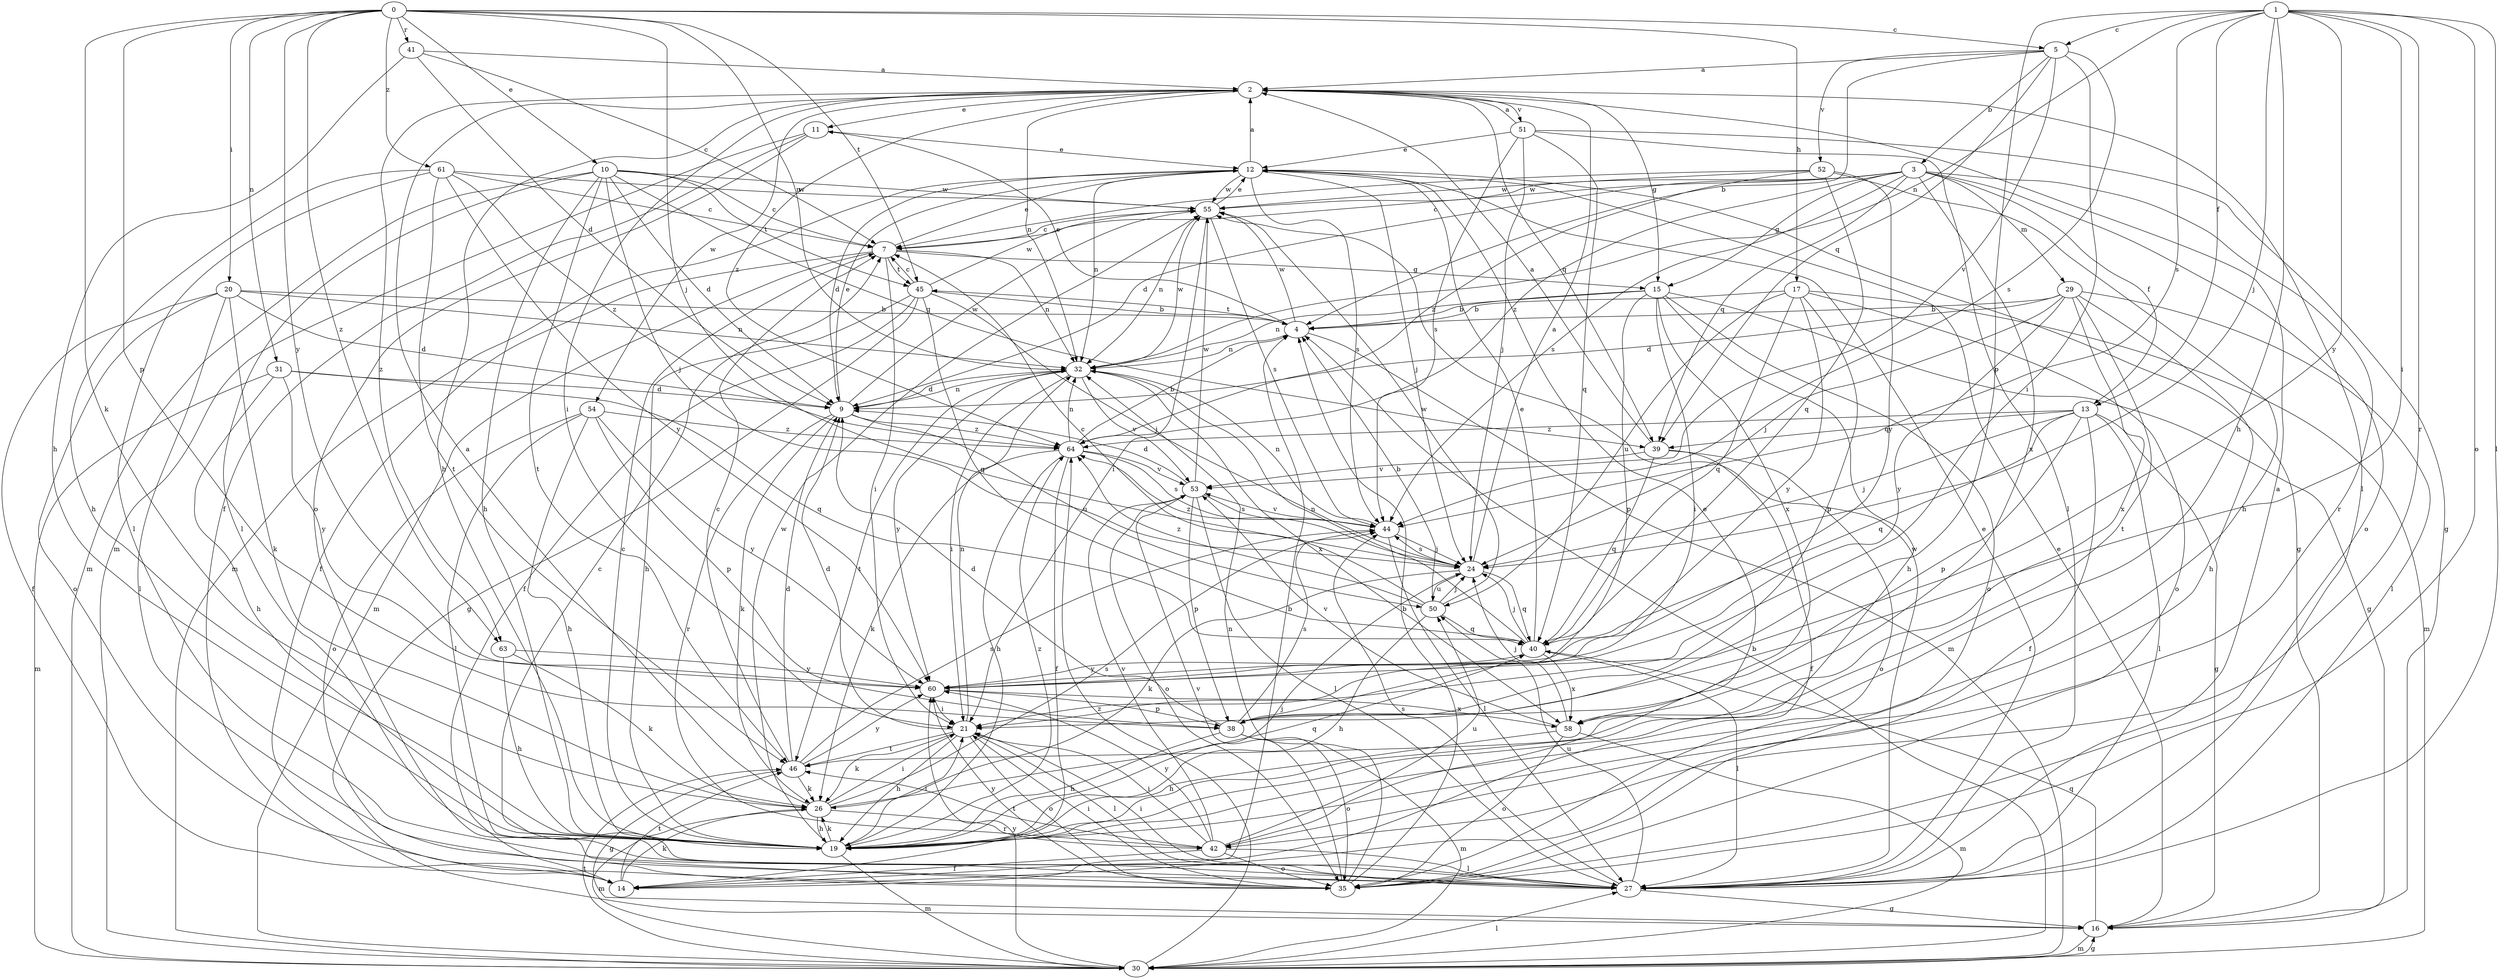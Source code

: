 strict digraph  {
0;
1;
2;
3;
4;
5;
7;
9;
10;
11;
12;
13;
14;
15;
16;
17;
19;
20;
21;
24;
26;
27;
29;
30;
31;
32;
35;
38;
39;
40;
41;
42;
44;
45;
46;
50;
51;
52;
53;
54;
55;
58;
60;
61;
63;
64;
0 -> 5  [label=c];
0 -> 10  [label=e];
0 -> 17  [label=h];
0 -> 20  [label=i];
0 -> 24  [label=j];
0 -> 26  [label=k];
0 -> 31  [label=n];
0 -> 32  [label=n];
0 -> 38  [label=p];
0 -> 41  [label=r];
0 -> 45  [label=t];
0 -> 60  [label=y];
0 -> 61  [label=z];
0 -> 63  [label=z];
1 -> 5  [label=c];
1 -> 13  [label=f];
1 -> 19  [label=h];
1 -> 21  [label=i];
1 -> 24  [label=j];
1 -> 27  [label=l];
1 -> 32  [label=n];
1 -> 35  [label=o];
1 -> 38  [label=p];
1 -> 42  [label=r];
1 -> 44  [label=s];
1 -> 60  [label=y];
2 -> 11  [label=e];
2 -> 15  [label=g];
2 -> 19  [label=h];
2 -> 21  [label=i];
2 -> 27  [label=l];
2 -> 32  [label=n];
2 -> 39  [label=q];
2 -> 51  [label=v];
2 -> 54  [label=w];
2 -> 63  [label=z];
2 -> 64  [label=z];
3 -> 7  [label=c];
3 -> 9  [label=d];
3 -> 13  [label=f];
3 -> 15  [label=g];
3 -> 29  [label=m];
3 -> 35  [label=o];
3 -> 39  [label=q];
3 -> 42  [label=r];
3 -> 44  [label=s];
3 -> 55  [label=w];
3 -> 58  [label=x];
3 -> 64  [label=z];
4 -> 11  [label=e];
4 -> 30  [label=m];
4 -> 32  [label=n];
4 -> 45  [label=t];
4 -> 55  [label=w];
5 -> 2  [label=a];
5 -> 3  [label=b];
5 -> 4  [label=b];
5 -> 21  [label=i];
5 -> 39  [label=q];
5 -> 44  [label=s];
5 -> 52  [label=v];
5 -> 53  [label=v];
7 -> 12  [label=e];
7 -> 14  [label=f];
7 -> 15  [label=g];
7 -> 21  [label=i];
7 -> 30  [label=m];
7 -> 32  [label=n];
7 -> 45  [label=t];
9 -> 12  [label=e];
9 -> 26  [label=k];
9 -> 32  [label=n];
9 -> 42  [label=r];
9 -> 50  [label=u];
9 -> 55  [label=w];
9 -> 64  [label=z];
10 -> 7  [label=c];
10 -> 9  [label=d];
10 -> 19  [label=h];
10 -> 24  [label=j];
10 -> 27  [label=l];
10 -> 30  [label=m];
10 -> 39  [label=q];
10 -> 45  [label=t];
10 -> 46  [label=t];
10 -> 55  [label=w];
11 -> 12  [label=e];
11 -> 14  [label=f];
11 -> 30  [label=m];
11 -> 35  [label=o];
12 -> 2  [label=a];
12 -> 9  [label=d];
12 -> 16  [label=g];
12 -> 24  [label=j];
12 -> 30  [label=m];
12 -> 32  [label=n];
12 -> 44  [label=s];
12 -> 55  [label=w];
13 -> 14  [label=f];
13 -> 16  [label=g];
13 -> 24  [label=j];
13 -> 27  [label=l];
13 -> 38  [label=p];
13 -> 39  [label=q];
13 -> 40  [label=q];
13 -> 64  [label=z];
14 -> 4  [label=b];
14 -> 26  [label=k];
14 -> 46  [label=t];
15 -> 4  [label=b];
15 -> 16  [label=g];
15 -> 19  [label=h];
15 -> 21  [label=i];
15 -> 32  [label=n];
15 -> 35  [label=o];
15 -> 38  [label=p];
15 -> 58  [label=x];
16 -> 12  [label=e];
16 -> 30  [label=m];
16 -> 40  [label=q];
17 -> 4  [label=b];
17 -> 30  [label=m];
17 -> 35  [label=o];
17 -> 38  [label=p];
17 -> 40  [label=q];
17 -> 50  [label=u];
17 -> 60  [label=y];
19 -> 7  [label=c];
19 -> 21  [label=i];
19 -> 24  [label=j];
19 -> 26  [label=k];
19 -> 30  [label=m];
19 -> 55  [label=w];
19 -> 64  [label=z];
20 -> 4  [label=b];
20 -> 9  [label=d];
20 -> 14  [label=f];
20 -> 26  [label=k];
20 -> 27  [label=l];
20 -> 32  [label=n];
20 -> 35  [label=o];
21 -> 9  [label=d];
21 -> 19  [label=h];
21 -> 26  [label=k];
21 -> 27  [label=l];
21 -> 32  [label=n];
21 -> 35  [label=o];
21 -> 46  [label=t];
24 -> 2  [label=a];
24 -> 26  [label=k];
24 -> 40  [label=q];
24 -> 44  [label=s];
24 -> 50  [label=u];
24 -> 64  [label=z];
26 -> 2  [label=a];
26 -> 19  [label=h];
26 -> 21  [label=i];
26 -> 30  [label=m];
26 -> 40  [label=q];
26 -> 42  [label=r];
26 -> 44  [label=s];
27 -> 2  [label=a];
27 -> 7  [label=c];
27 -> 12  [label=e];
27 -> 16  [label=g];
27 -> 21  [label=i];
27 -> 44  [label=s];
27 -> 50  [label=u];
27 -> 55  [label=w];
29 -> 4  [label=b];
29 -> 9  [label=d];
29 -> 19  [label=h];
29 -> 24  [label=j];
29 -> 27  [label=l];
29 -> 46  [label=t];
29 -> 58  [label=x];
29 -> 60  [label=y];
30 -> 4  [label=b];
30 -> 16  [label=g];
30 -> 27  [label=l];
30 -> 46  [label=t];
30 -> 60  [label=y];
30 -> 64  [label=z];
31 -> 9  [label=d];
31 -> 19  [label=h];
31 -> 30  [label=m];
31 -> 40  [label=q];
31 -> 60  [label=y];
32 -> 9  [label=d];
32 -> 21  [label=i];
32 -> 46  [label=t];
32 -> 53  [label=v];
32 -> 55  [label=w];
32 -> 58  [label=x];
32 -> 60  [label=y];
35 -> 4  [label=b];
35 -> 21  [label=i];
35 -> 32  [label=n];
35 -> 53  [label=v];
35 -> 60  [label=y];
38 -> 9  [label=d];
38 -> 19  [label=h];
38 -> 30  [label=m];
38 -> 35  [label=o];
38 -> 44  [label=s];
39 -> 2  [label=a];
39 -> 14  [label=f];
39 -> 35  [label=o];
39 -> 40  [label=q];
39 -> 53  [label=v];
40 -> 12  [label=e];
40 -> 24  [label=j];
40 -> 27  [label=l];
40 -> 32  [label=n];
40 -> 58  [label=x];
40 -> 60  [label=y];
41 -> 2  [label=a];
41 -> 7  [label=c];
41 -> 9  [label=d];
41 -> 19  [label=h];
42 -> 12  [label=e];
42 -> 14  [label=f];
42 -> 21  [label=i];
42 -> 27  [label=l];
42 -> 35  [label=o];
42 -> 46  [label=t];
42 -> 50  [label=u];
42 -> 53  [label=v];
42 -> 60  [label=y];
44 -> 24  [label=j];
44 -> 27  [label=l];
44 -> 32  [label=n];
44 -> 53  [label=v];
45 -> 4  [label=b];
45 -> 7  [label=c];
45 -> 14  [label=f];
45 -> 16  [label=g];
45 -> 19  [label=h];
45 -> 24  [label=j];
45 -> 40  [label=q];
45 -> 55  [label=w];
46 -> 7  [label=c];
46 -> 9  [label=d];
46 -> 16  [label=g];
46 -> 26  [label=k];
46 -> 44  [label=s];
46 -> 60  [label=y];
50 -> 4  [label=b];
50 -> 7  [label=c];
50 -> 19  [label=h];
50 -> 24  [label=j];
50 -> 40  [label=q];
50 -> 55  [label=w];
50 -> 64  [label=z];
51 -> 2  [label=a];
51 -> 12  [label=e];
51 -> 16  [label=g];
51 -> 24  [label=j];
51 -> 27  [label=l];
51 -> 40  [label=q];
51 -> 44  [label=s];
52 -> 7  [label=c];
52 -> 19  [label=h];
52 -> 40  [label=q];
52 -> 55  [label=w];
52 -> 60  [label=y];
52 -> 64  [label=z];
53 -> 9  [label=d];
53 -> 27  [label=l];
53 -> 35  [label=o];
53 -> 38  [label=p];
53 -> 44  [label=s];
53 -> 55  [label=w];
54 -> 19  [label=h];
54 -> 27  [label=l];
54 -> 35  [label=o];
54 -> 38  [label=p];
54 -> 60  [label=y];
54 -> 64  [label=z];
55 -> 7  [label=c];
55 -> 12  [label=e];
55 -> 21  [label=i];
55 -> 32  [label=n];
55 -> 44  [label=s];
58 -> 19  [label=h];
58 -> 24  [label=j];
58 -> 30  [label=m];
58 -> 35  [label=o];
58 -> 53  [label=v];
60 -> 21  [label=i];
60 -> 38  [label=p];
60 -> 58  [label=x];
61 -> 7  [label=c];
61 -> 19  [label=h];
61 -> 27  [label=l];
61 -> 46  [label=t];
61 -> 55  [label=w];
61 -> 60  [label=y];
61 -> 64  [label=z];
63 -> 19  [label=h];
63 -> 26  [label=k];
63 -> 60  [label=y];
64 -> 4  [label=b];
64 -> 14  [label=f];
64 -> 19  [label=h];
64 -> 26  [label=k];
64 -> 32  [label=n];
64 -> 44  [label=s];
64 -> 53  [label=v];
}
